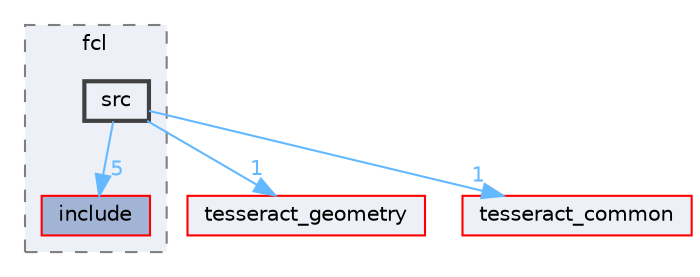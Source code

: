 digraph "tesseract_collision/fcl/src"
{
 // LATEX_PDF_SIZE
  bgcolor="transparent";
  edge [fontname=Helvetica,fontsize=10,labelfontname=Helvetica,labelfontsize=10];
  node [fontname=Helvetica,fontsize=10,shape=box,height=0.2,width=0.4];
  compound=true
  subgraph clusterdir_a516f7df1f21978c60785d4c91e5ac82 {
    graph [ bgcolor="#edf0f7", pencolor="grey50", label="fcl", fontname=Helvetica,fontsize=10 style="filled,dashed", URL="dir_a516f7df1f21978c60785d4c91e5ac82.html",tooltip=""]
  dir_6dbd9690ad10c28e88f001a2b8d99d11 [label="include", fillcolor="#a2b4d6", color="red", style="filled", URL="dir_6dbd9690ad10c28e88f001a2b8d99d11.html",tooltip=""];
  dir_a5788fd5d1ddc63aba4852c71d32810b [label="src", fillcolor="#edf0f7", color="grey25", style="filled,bold", URL="dir_a5788fd5d1ddc63aba4852c71d32810b.html",tooltip=""];
  }
  dir_48d618810f42ebb74ce6e28217206bba [label="tesseract_geometry", fillcolor="#edf0f7", color="red", style="filled", URL="dir_48d618810f42ebb74ce6e28217206bba.html",tooltip=""];
  dir_8430b83f3af685b4c96d298a32e9aa37 [label="tesseract_common", fillcolor="#edf0f7", color="red", style="filled", URL="dir_8430b83f3af685b4c96d298a32e9aa37.html",tooltip=""];
  dir_a5788fd5d1ddc63aba4852c71d32810b->dir_48d618810f42ebb74ce6e28217206bba [headlabel="1", labeldistance=1.5 headhref="dir_000055_000079.html" color="steelblue1" fontcolor="steelblue1"];
  dir_a5788fd5d1ddc63aba4852c71d32810b->dir_6dbd9690ad10c28e88f001a2b8d99d11 [headlabel="5", labeldistance=1.5 headhref="dir_000055_000029.html" color="steelblue1" fontcolor="steelblue1"];
  dir_a5788fd5d1ddc63aba4852c71d32810b->dir_8430b83f3af685b4c96d298a32e9aa37 [headlabel="1", labeldistance=1.5 headhref="dir_000055_000075.html" color="steelblue1" fontcolor="steelblue1"];
}
